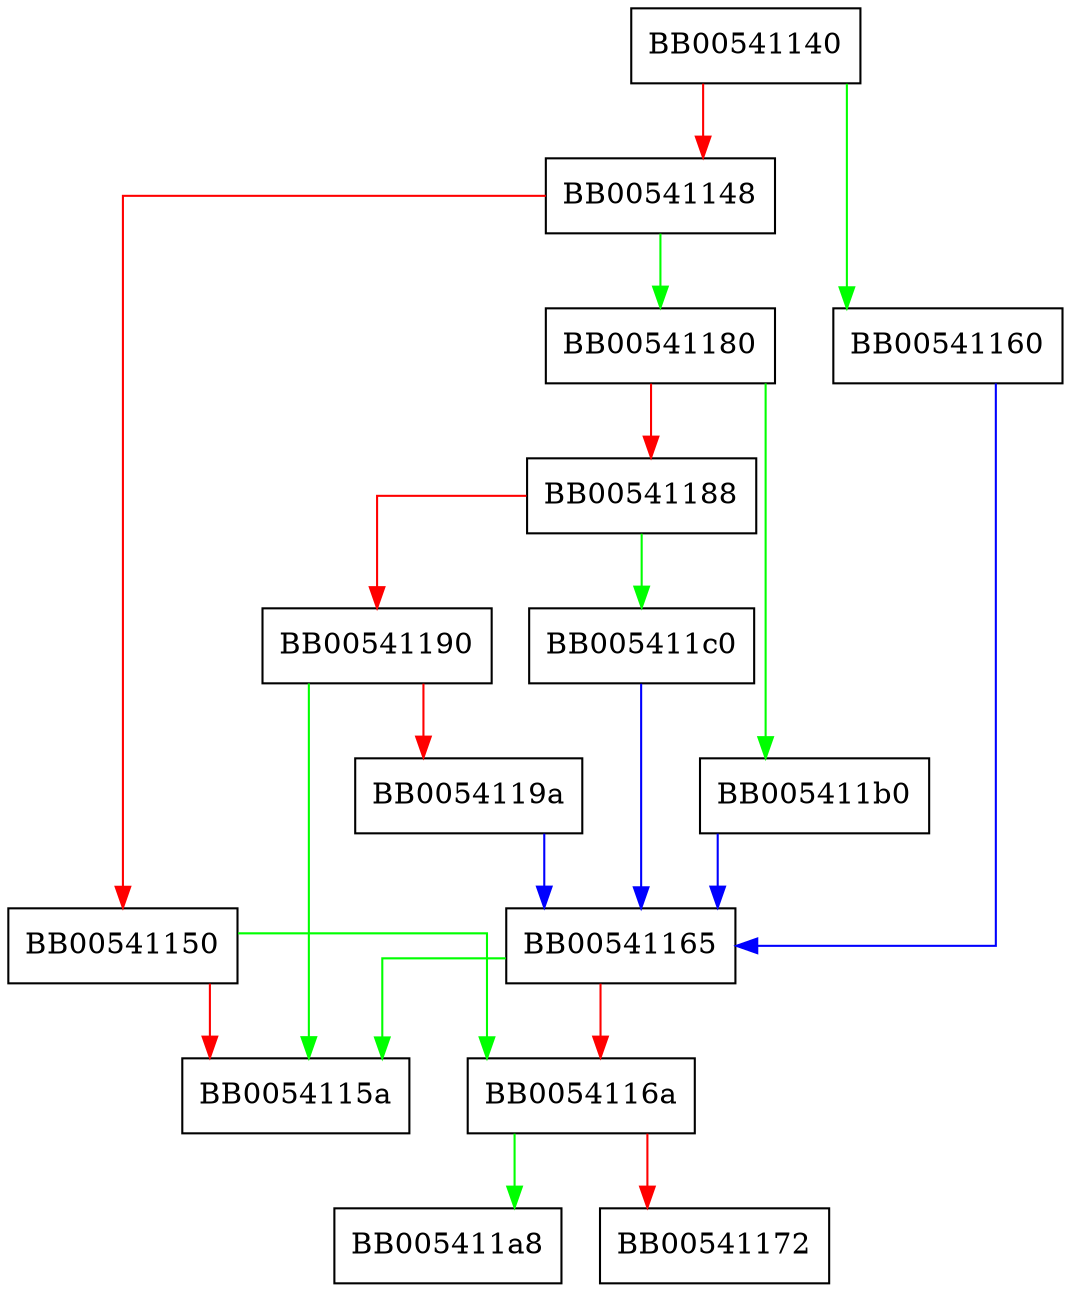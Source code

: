 digraph BN_security_bits {
  node [shape="box"];
  graph [splines=ortho];
  BB00541140 -> BB00541160 [color="green"];
  BB00541140 -> BB00541148 [color="red"];
  BB00541148 -> BB00541180 [color="green"];
  BB00541148 -> BB00541150 [color="red"];
  BB00541150 -> BB0054116a [color="green"];
  BB00541150 -> BB0054115a [color="red"];
  BB00541160 -> BB00541165 [color="blue"];
  BB00541165 -> BB0054115a [color="green"];
  BB00541165 -> BB0054116a [color="red"];
  BB0054116a -> BB005411a8 [color="green"];
  BB0054116a -> BB00541172 [color="red"];
  BB00541180 -> BB005411b0 [color="green"];
  BB00541180 -> BB00541188 [color="red"];
  BB00541188 -> BB005411c0 [color="green"];
  BB00541188 -> BB00541190 [color="red"];
  BB00541190 -> BB0054115a [color="green"];
  BB00541190 -> BB0054119a [color="red"];
  BB0054119a -> BB00541165 [color="blue"];
  BB005411b0 -> BB00541165 [color="blue"];
  BB005411c0 -> BB00541165 [color="blue"];
}